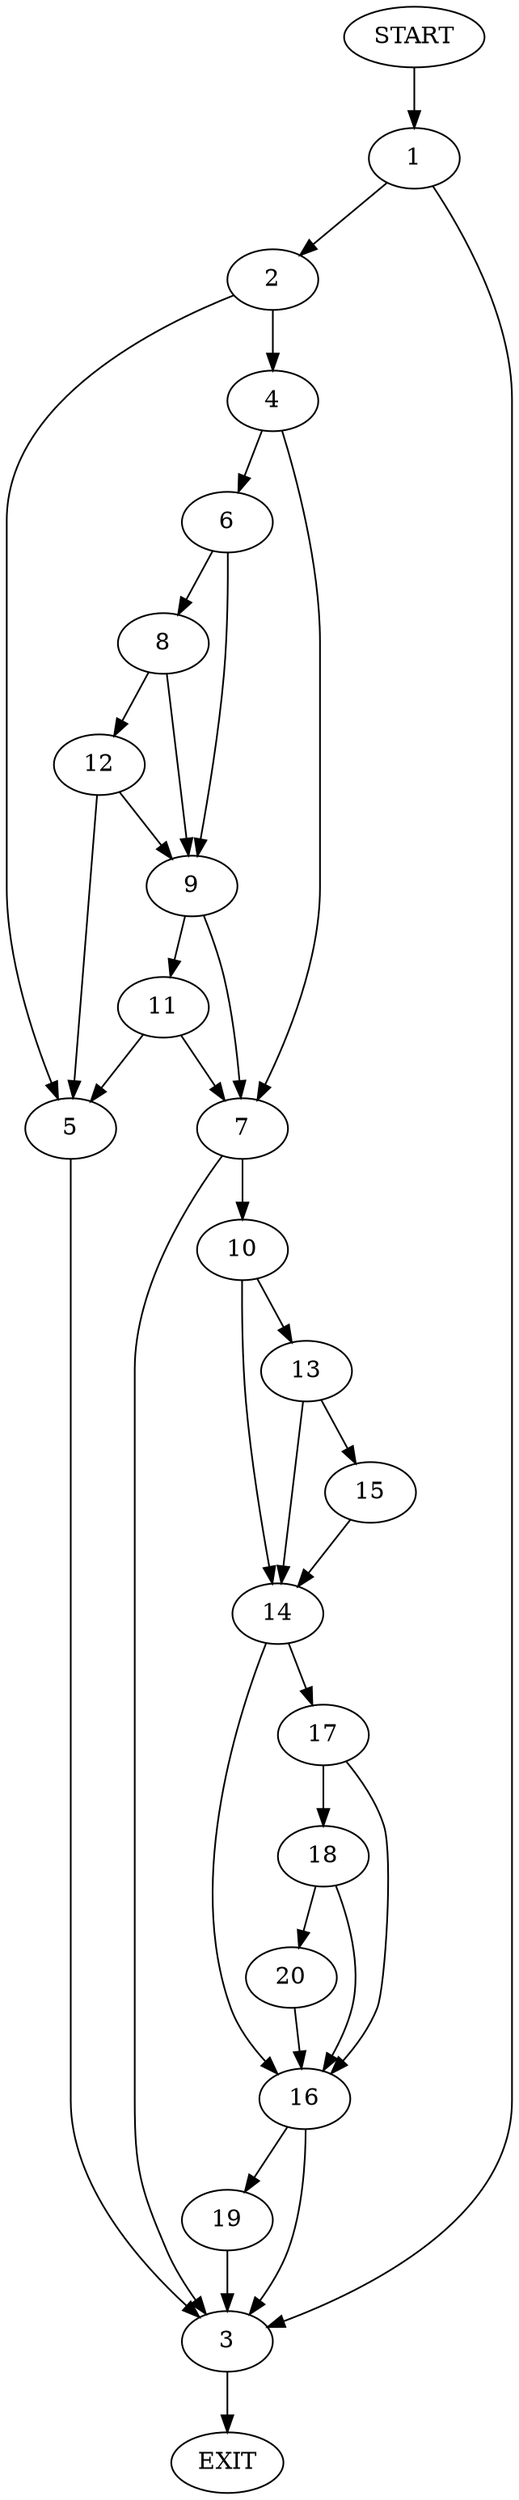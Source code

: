 digraph {
0 [label="START"]
21 [label="EXIT"]
0 -> 1
1 -> 2
1 -> 3
3 -> 21
2 -> 4
2 -> 5
5 -> 3
4 -> 6
4 -> 7
6 -> 8
6 -> 9
7 -> 10
7 -> 3
9 -> 11
9 -> 7
8 -> 12
8 -> 9
12 -> 5
12 -> 9
11 -> 5
11 -> 7
10 -> 13
10 -> 14
13 -> 15
13 -> 14
14 -> 16
14 -> 17
15 -> 14
17 -> 16
17 -> 18
16 -> 19
16 -> 3
18 -> 20
18 -> 16
20 -> 16
19 -> 3
}
